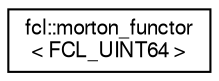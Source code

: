 digraph "Graphical Class Hierarchy"
{
  edge [fontname="FreeSans",fontsize="10",labelfontname="FreeSans",labelfontsize="10"];
  node [fontname="FreeSans",fontsize="10",shape=record];
  rankdir="LR";
  Node1 [label="fcl::morton_functor\l\< FCL_UINT64 \>",height=0.2,width=0.4,color="black", fillcolor="white", style="filled",URL="$a00123.html",tooltip="Functor to compute 60 bit morton code for a given AABB. "];
}
